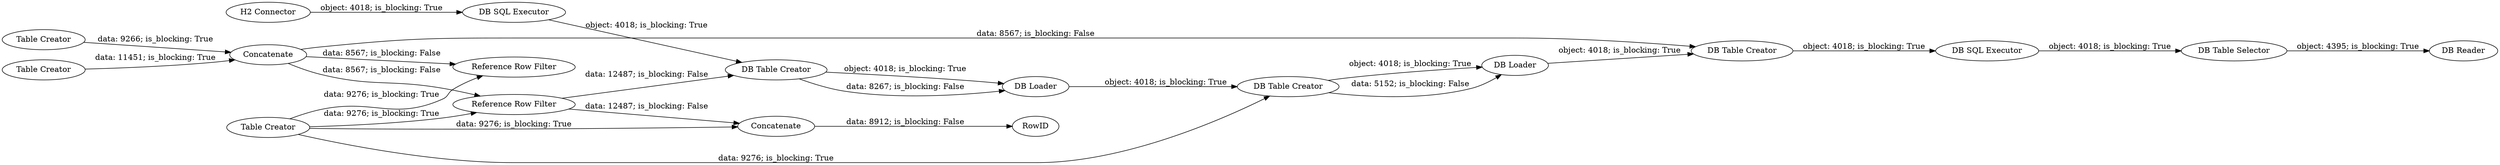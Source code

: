 digraph {
	"2392498375767200736_18" [label="DB Loader"]
	"2392498375767200736_19" [label="DB Loader"]
	"2392498375767200736_1898" [label="DB Table Creator"]
	"2392498375767200736_1899" [label="DB Table Creator"]
	"2392498375767200736_11" [label=Concatenate]
	"2392498375767200736_28" [label="DB Reader"]
	"2392498375767200736_1897" [label="DB Table Creator"]
	"2392498375767200736_16" [label="H2 Connector"]
	"2392498375767200736_14" [label="Reference Row Filter"]
	"2392498375767200736_27" [label="DB Table Selector"]
	"2392498375767200736_10" [label="Table Creator"]
	"2392498375767200736_15" [label=RowID]
	"2392498375767200736_21" [label="DB SQL Executor"]
	"2392498375767200736_12" [label="Reference Row Filter"]
	"2392498375767200736_1" [label="Table Creator"]
	"2392498375767200736_13" [label=Concatenate]
	"2392498375767200736_22" [label="DB SQL Executor"]
	"2392498375767200736_5" [label="Table Creator"]
	"2392498375767200736_13" -> "2392498375767200736_15" [label="data: 8912; is_blocking: False"]
	"2392498375767200736_5" -> "2392498375767200736_13" [label="data: 9276; is_blocking: True"]
	"2392498375767200736_22" -> "2392498375767200736_27" [label="object: 4018; is_blocking: True"]
	"2392498375767200736_21" -> "2392498375767200736_1897" [label="object: 4018; is_blocking: True"]
	"2392498375767200736_1899" -> "2392498375767200736_22" [label="object: 4018; is_blocking: True"]
	"2392498375767200736_19" -> "2392498375767200736_1899" [label="object: 4018; is_blocking: True"]
	"2392498375767200736_12" -> "2392498375767200736_1897" [label="data: 12487; is_blocking: False"]
	"2392498375767200736_16" -> "2392498375767200736_21" [label="object: 4018; is_blocking: True"]
	"2392498375767200736_11" -> "2392498375767200736_14" [label="data: 8567; is_blocking: False"]
	"2392498375767200736_11" -> "2392498375767200736_12" [label="data: 8567; is_blocking: False"]
	"2392498375767200736_5" -> "2392498375767200736_1898" [label="data: 9276; is_blocking: True"]
	"2392498375767200736_1898" -> "2392498375767200736_19" [label="object: 4018; is_blocking: True"]
	"2392498375767200736_11" -> "2392498375767200736_1899" [label="data: 8567; is_blocking: False"]
	"2392498375767200736_12" -> "2392498375767200736_13" [label="data: 12487; is_blocking: False"]
	"2392498375767200736_18" -> "2392498375767200736_1898" [label="object: 4018; is_blocking: True"]
	"2392498375767200736_1898" -> "2392498375767200736_19" [label="data: 5152; is_blocking: False"]
	"2392498375767200736_1897" -> "2392498375767200736_18" [label="object: 4018; is_blocking: True"]
	"2392498375767200736_10" -> "2392498375767200736_11" [label="data: 9266; is_blocking: True"]
	"2392498375767200736_5" -> "2392498375767200736_14" [label="data: 9276; is_blocking: True"]
	"2392498375767200736_5" -> "2392498375767200736_12" [label="data: 9276; is_blocking: True"]
	"2392498375767200736_1" -> "2392498375767200736_11" [label="data: 11451; is_blocking: True"]
	"2392498375767200736_1897" -> "2392498375767200736_18" [label="data: 8267; is_blocking: False"]
	"2392498375767200736_27" -> "2392498375767200736_28" [label="object: 4395; is_blocking: True"]
	rankdir=LR
}
